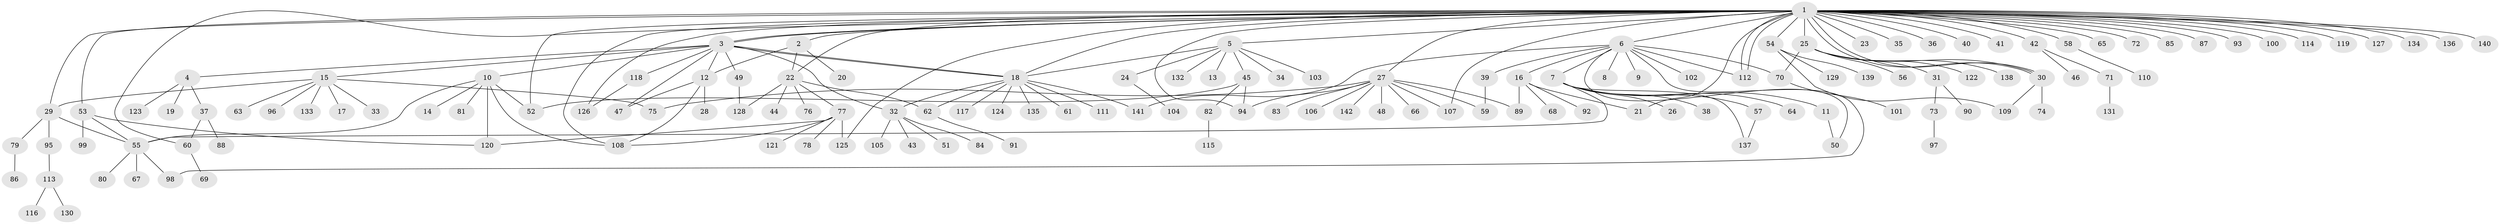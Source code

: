// Generated by graph-tools (version 1.1) at 2025/35/03/09/25 02:35:37]
// undirected, 142 vertices, 182 edges
graph export_dot {
graph [start="1"]
  node [color=gray90,style=filled];
  1;
  2;
  3;
  4;
  5;
  6;
  7;
  8;
  9;
  10;
  11;
  12;
  13;
  14;
  15;
  16;
  17;
  18;
  19;
  20;
  21;
  22;
  23;
  24;
  25;
  26;
  27;
  28;
  29;
  30;
  31;
  32;
  33;
  34;
  35;
  36;
  37;
  38;
  39;
  40;
  41;
  42;
  43;
  44;
  45;
  46;
  47;
  48;
  49;
  50;
  51;
  52;
  53;
  54;
  55;
  56;
  57;
  58;
  59;
  60;
  61;
  62;
  63;
  64;
  65;
  66;
  67;
  68;
  69;
  70;
  71;
  72;
  73;
  74;
  75;
  76;
  77;
  78;
  79;
  80;
  81;
  82;
  83;
  84;
  85;
  86;
  87;
  88;
  89;
  90;
  91;
  92;
  93;
  94;
  95;
  96;
  97;
  98;
  99;
  100;
  101;
  102;
  103;
  104;
  105;
  106;
  107;
  108;
  109;
  110;
  111;
  112;
  113;
  114;
  115;
  116;
  117;
  118;
  119;
  120;
  121;
  122;
  123;
  124;
  125;
  126;
  127;
  128;
  129;
  130;
  131;
  132;
  133;
  134;
  135;
  136;
  137;
  138;
  139;
  140;
  141;
  142;
  1 -- 2;
  1 -- 3;
  1 -- 3;
  1 -- 5;
  1 -- 6;
  1 -- 18;
  1 -- 21;
  1 -- 22;
  1 -- 23;
  1 -- 25;
  1 -- 27;
  1 -- 29;
  1 -- 30;
  1 -- 30;
  1 -- 35;
  1 -- 36;
  1 -- 40;
  1 -- 41;
  1 -- 42;
  1 -- 52;
  1 -- 53;
  1 -- 54;
  1 -- 58;
  1 -- 60;
  1 -- 65;
  1 -- 72;
  1 -- 85;
  1 -- 87;
  1 -- 93;
  1 -- 94;
  1 -- 100;
  1 -- 107;
  1 -- 108;
  1 -- 112;
  1 -- 112;
  1 -- 114;
  1 -- 119;
  1 -- 125;
  1 -- 126;
  1 -- 127;
  1 -- 134;
  1 -- 136;
  1 -- 140;
  2 -- 12;
  2 -- 20;
  2 -- 22;
  3 -- 4;
  3 -- 10;
  3 -- 12;
  3 -- 15;
  3 -- 18;
  3 -- 18;
  3 -- 32;
  3 -- 47;
  3 -- 49;
  3 -- 118;
  4 -- 19;
  4 -- 37;
  4 -- 123;
  5 -- 13;
  5 -- 18;
  5 -- 24;
  5 -- 34;
  5 -- 45;
  5 -- 103;
  5 -- 132;
  6 -- 7;
  6 -- 8;
  6 -- 9;
  6 -- 16;
  6 -- 39;
  6 -- 50;
  6 -- 70;
  6 -- 98;
  6 -- 102;
  6 -- 112;
  6 -- 141;
  7 -- 11;
  7 -- 26;
  7 -- 38;
  7 -- 55;
  7 -- 57;
  7 -- 64;
  7 -- 137;
  10 -- 14;
  10 -- 52;
  10 -- 55;
  10 -- 81;
  10 -- 108;
  10 -- 120;
  11 -- 50;
  12 -- 28;
  12 -- 47;
  12 -- 108;
  15 -- 17;
  15 -- 29;
  15 -- 33;
  15 -- 63;
  15 -- 75;
  15 -- 96;
  15 -- 133;
  16 -- 21;
  16 -- 68;
  16 -- 89;
  16 -- 92;
  18 -- 32;
  18 -- 61;
  18 -- 62;
  18 -- 111;
  18 -- 117;
  18 -- 124;
  18 -- 135;
  18 -- 141;
  22 -- 44;
  22 -- 62;
  22 -- 76;
  22 -- 77;
  22 -- 128;
  24 -- 104;
  25 -- 30;
  25 -- 31;
  25 -- 56;
  25 -- 70;
  25 -- 122;
  25 -- 138;
  27 -- 48;
  27 -- 59;
  27 -- 66;
  27 -- 75;
  27 -- 83;
  27 -- 89;
  27 -- 94;
  27 -- 106;
  27 -- 107;
  27 -- 142;
  29 -- 55;
  29 -- 79;
  29 -- 95;
  30 -- 74;
  30 -- 109;
  31 -- 73;
  31 -- 90;
  32 -- 43;
  32 -- 51;
  32 -- 84;
  32 -- 105;
  37 -- 60;
  37 -- 88;
  39 -- 59;
  42 -- 46;
  42 -- 71;
  45 -- 52;
  45 -- 82;
  45 -- 94;
  49 -- 128;
  53 -- 55;
  53 -- 99;
  53 -- 120;
  54 -- 109;
  54 -- 129;
  54 -- 139;
  55 -- 67;
  55 -- 80;
  55 -- 98;
  57 -- 137;
  58 -- 110;
  60 -- 69;
  62 -- 91;
  70 -- 101;
  71 -- 131;
  73 -- 97;
  77 -- 78;
  77 -- 108;
  77 -- 120;
  77 -- 121;
  77 -- 125;
  79 -- 86;
  82 -- 115;
  95 -- 113;
  113 -- 116;
  113 -- 130;
  118 -- 126;
}
